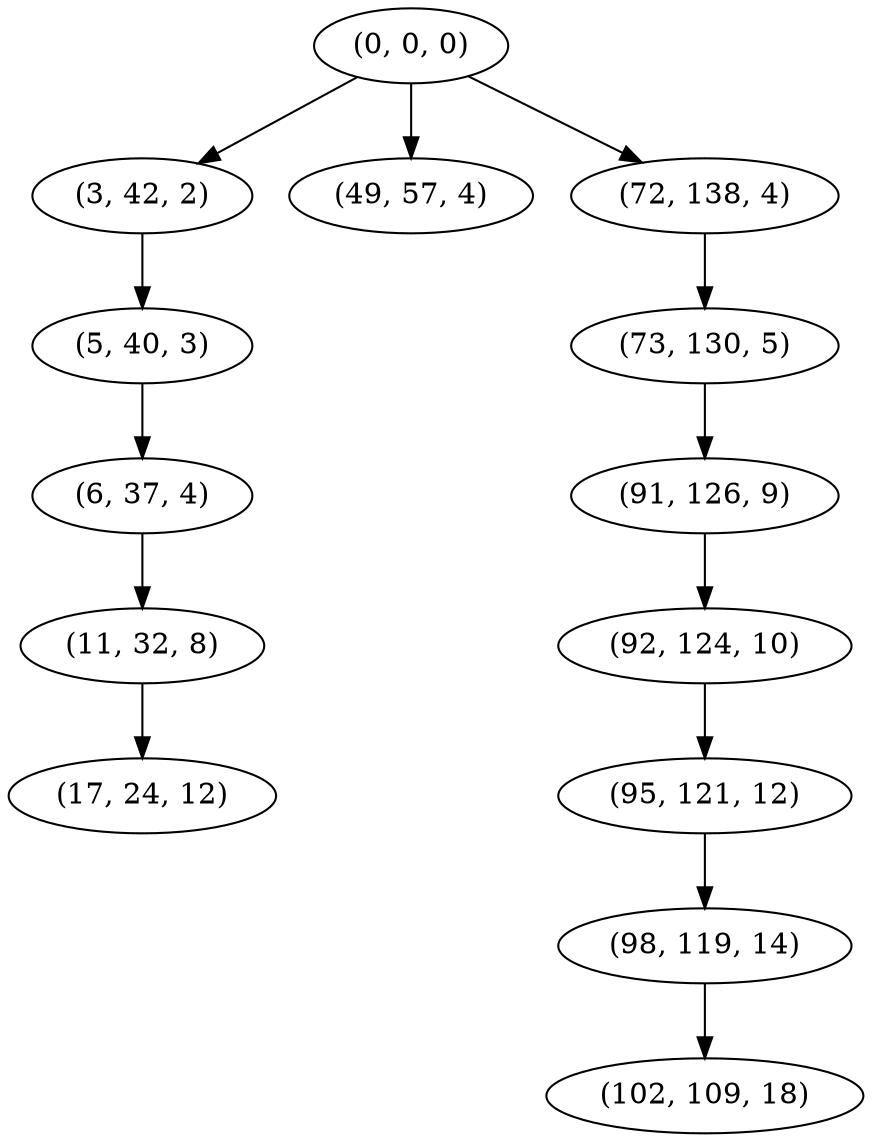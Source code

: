 digraph tree {
    "(0, 0, 0)";
    "(3, 42, 2)";
    "(5, 40, 3)";
    "(6, 37, 4)";
    "(11, 32, 8)";
    "(17, 24, 12)";
    "(49, 57, 4)";
    "(72, 138, 4)";
    "(73, 130, 5)";
    "(91, 126, 9)";
    "(92, 124, 10)";
    "(95, 121, 12)";
    "(98, 119, 14)";
    "(102, 109, 18)";
    "(0, 0, 0)" -> "(3, 42, 2)";
    "(0, 0, 0)" -> "(49, 57, 4)";
    "(0, 0, 0)" -> "(72, 138, 4)";
    "(3, 42, 2)" -> "(5, 40, 3)";
    "(5, 40, 3)" -> "(6, 37, 4)";
    "(6, 37, 4)" -> "(11, 32, 8)";
    "(11, 32, 8)" -> "(17, 24, 12)";
    "(72, 138, 4)" -> "(73, 130, 5)";
    "(73, 130, 5)" -> "(91, 126, 9)";
    "(91, 126, 9)" -> "(92, 124, 10)";
    "(92, 124, 10)" -> "(95, 121, 12)";
    "(95, 121, 12)" -> "(98, 119, 14)";
    "(98, 119, 14)" -> "(102, 109, 18)";
}
